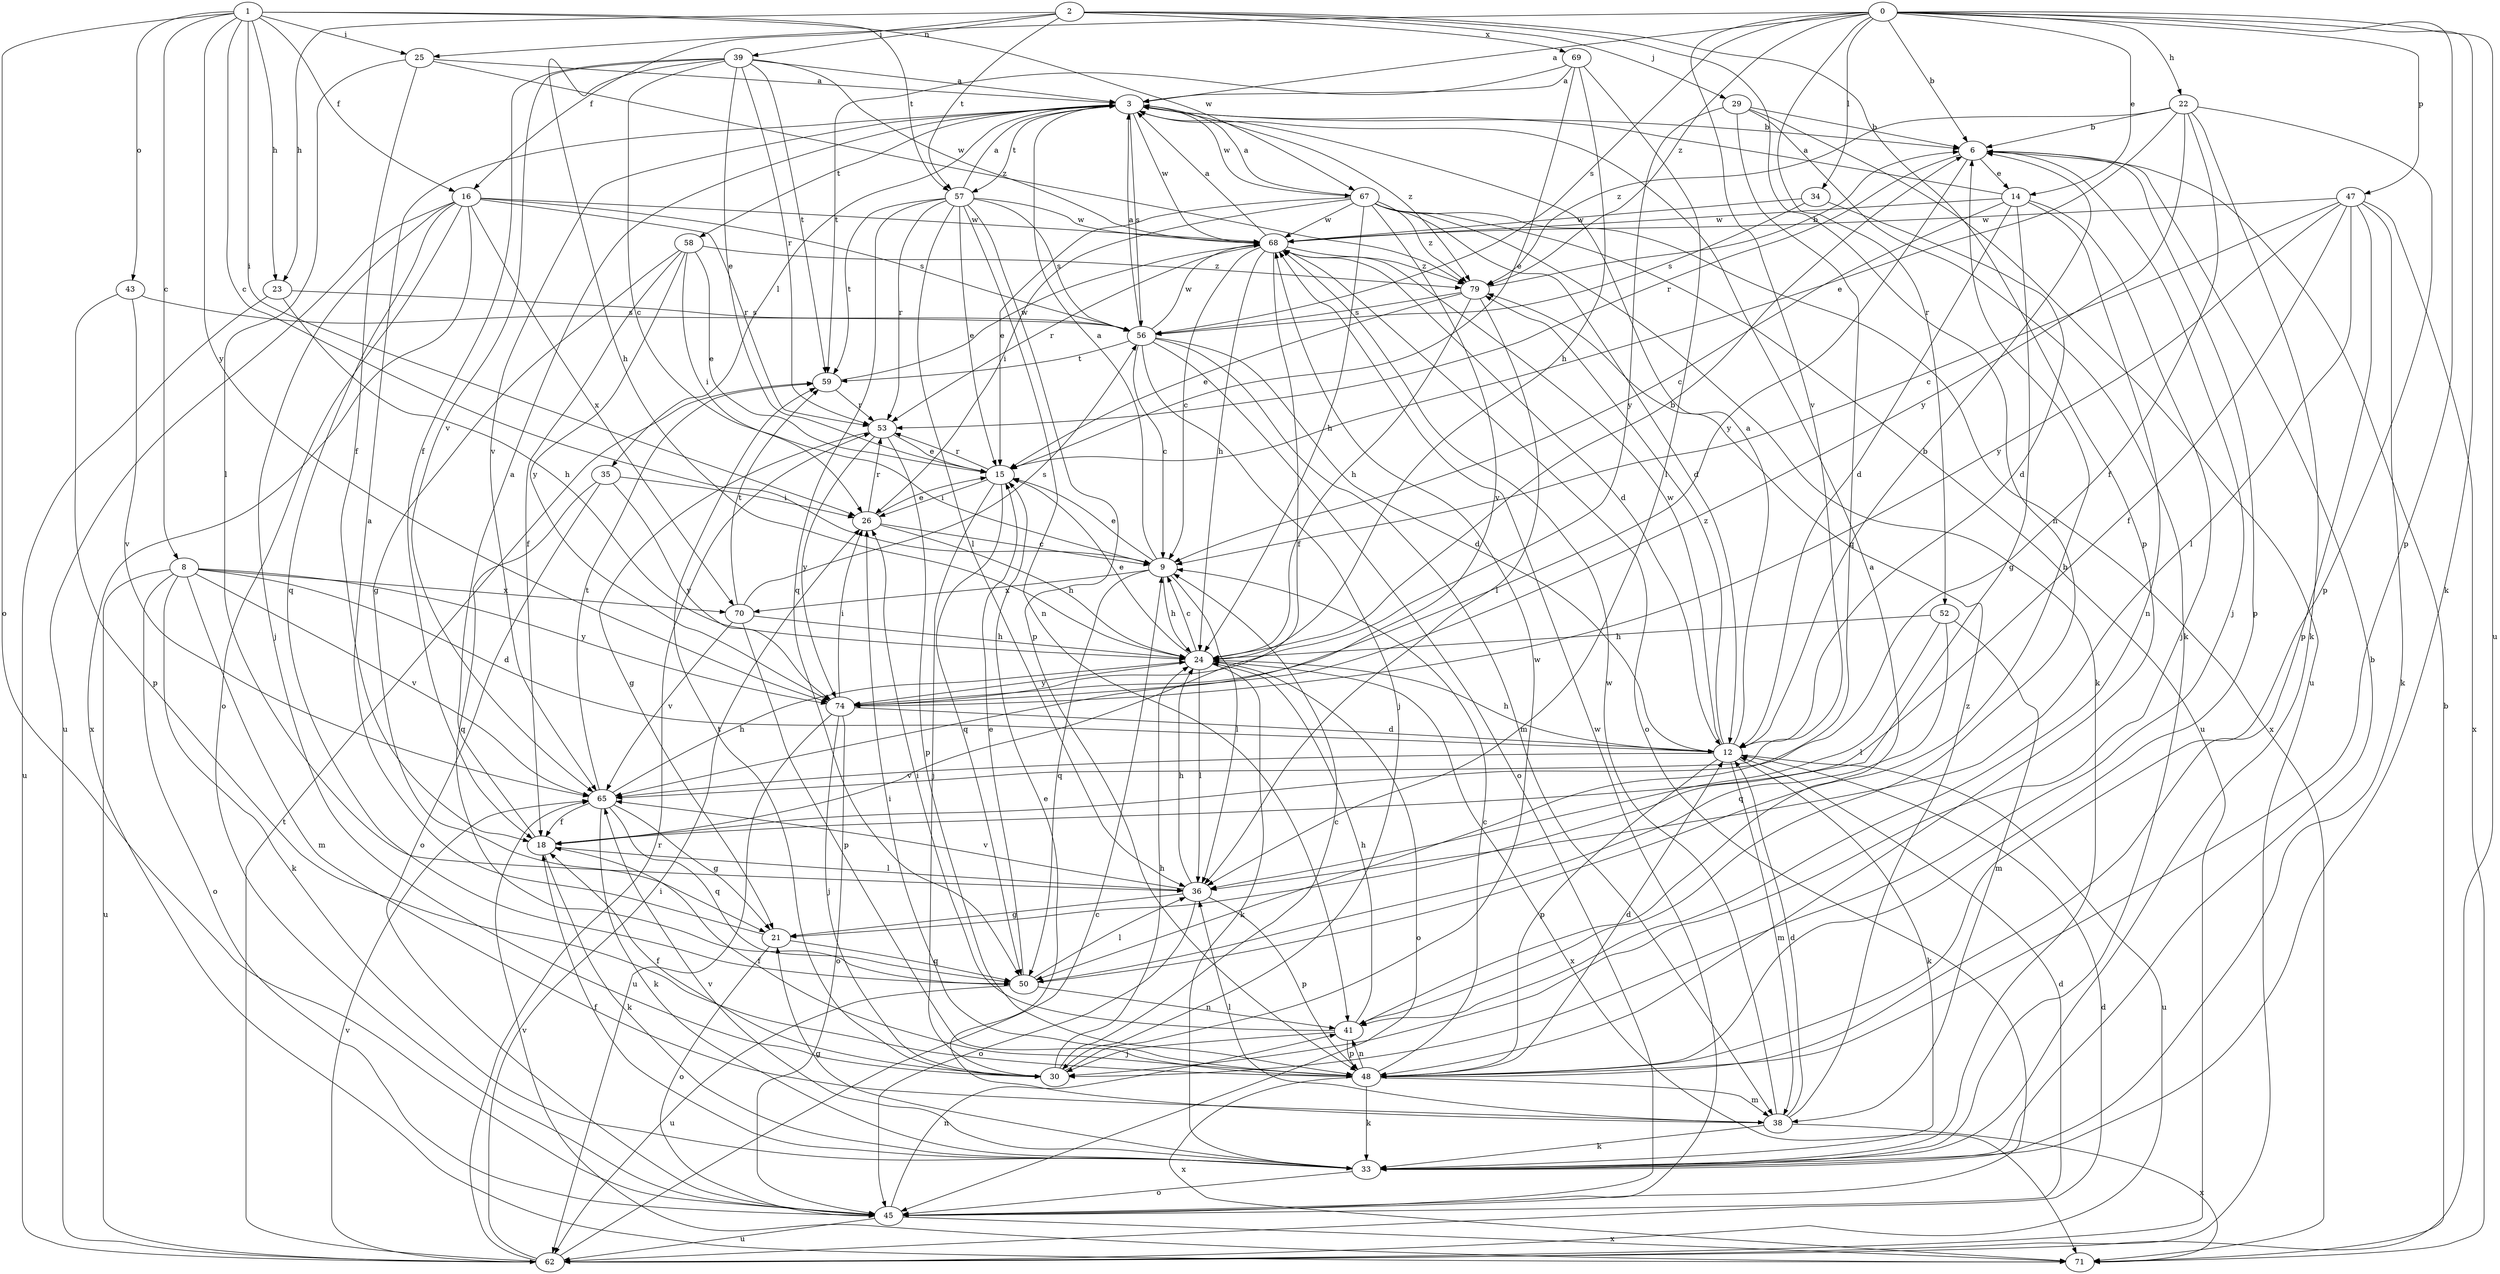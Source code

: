 strict digraph  {
0;
1;
2;
3;
6;
8;
9;
12;
14;
15;
16;
18;
21;
22;
23;
24;
25;
26;
29;
30;
33;
34;
35;
36;
38;
39;
41;
43;
45;
47;
48;
50;
52;
53;
56;
57;
58;
59;
62;
65;
67;
68;
69;
70;
71;
74;
79;
0 -> 3  [label=a];
0 -> 6  [label=b];
0 -> 14  [label=e];
0 -> 22  [label=h];
0 -> 25  [label=i];
0 -> 33  [label=k];
0 -> 34  [label=l];
0 -> 47  [label=p];
0 -> 48  [label=p];
0 -> 52  [label=r];
0 -> 56  [label=s];
0 -> 62  [label=u];
0 -> 65  [label=v];
0 -> 79  [label=z];
1 -> 8  [label=c];
1 -> 9  [label=c];
1 -> 16  [label=f];
1 -> 23  [label=h];
1 -> 25  [label=i];
1 -> 26  [label=i];
1 -> 43  [label=o];
1 -> 45  [label=o];
1 -> 57  [label=t];
1 -> 67  [label=w];
1 -> 74  [label=y];
2 -> 16  [label=f];
2 -> 23  [label=h];
2 -> 29  [label=j];
2 -> 39  [label=n];
2 -> 41  [label=n];
2 -> 48  [label=p];
2 -> 57  [label=t];
2 -> 69  [label=x];
3 -> 6  [label=b];
3 -> 35  [label=l];
3 -> 56  [label=s];
3 -> 57  [label=t];
3 -> 58  [label=t];
3 -> 65  [label=v];
3 -> 67  [label=w];
3 -> 68  [label=w];
3 -> 79  [label=z];
6 -> 14  [label=e];
6 -> 30  [label=j];
6 -> 48  [label=p];
6 -> 53  [label=r];
6 -> 74  [label=y];
8 -> 12  [label=d];
8 -> 33  [label=k];
8 -> 38  [label=m];
8 -> 45  [label=o];
8 -> 62  [label=u];
8 -> 65  [label=v];
8 -> 70  [label=x];
8 -> 74  [label=y];
9 -> 3  [label=a];
9 -> 15  [label=e];
9 -> 24  [label=h];
9 -> 36  [label=l];
9 -> 50  [label=q];
9 -> 70  [label=x];
12 -> 3  [label=a];
12 -> 6  [label=b];
12 -> 24  [label=h];
12 -> 33  [label=k];
12 -> 38  [label=m];
12 -> 48  [label=p];
12 -> 62  [label=u];
12 -> 65  [label=v];
12 -> 68  [label=w];
12 -> 79  [label=z];
14 -> 3  [label=a];
14 -> 9  [label=c];
14 -> 12  [label=d];
14 -> 21  [label=g];
14 -> 30  [label=j];
14 -> 41  [label=n];
14 -> 68  [label=w];
15 -> 26  [label=i];
15 -> 30  [label=j];
15 -> 50  [label=q];
15 -> 53  [label=r];
16 -> 30  [label=j];
16 -> 45  [label=o];
16 -> 50  [label=q];
16 -> 53  [label=r];
16 -> 56  [label=s];
16 -> 62  [label=u];
16 -> 68  [label=w];
16 -> 70  [label=x];
16 -> 71  [label=x];
18 -> 3  [label=a];
18 -> 33  [label=k];
18 -> 36  [label=l];
21 -> 3  [label=a];
21 -> 45  [label=o];
21 -> 50  [label=q];
22 -> 6  [label=b];
22 -> 15  [label=e];
22 -> 18  [label=f];
22 -> 33  [label=k];
22 -> 48  [label=p];
22 -> 74  [label=y];
22 -> 79  [label=z];
23 -> 24  [label=h];
23 -> 56  [label=s];
23 -> 62  [label=u];
24 -> 6  [label=b];
24 -> 9  [label=c];
24 -> 15  [label=e];
24 -> 33  [label=k];
24 -> 36  [label=l];
24 -> 45  [label=o];
24 -> 71  [label=x];
24 -> 74  [label=y];
25 -> 3  [label=a];
25 -> 18  [label=f];
25 -> 36  [label=l];
25 -> 79  [label=z];
26 -> 9  [label=c];
26 -> 15  [label=e];
26 -> 24  [label=h];
26 -> 53  [label=r];
29 -> 6  [label=b];
29 -> 33  [label=k];
29 -> 50  [label=q];
29 -> 62  [label=u];
29 -> 74  [label=y];
30 -> 9  [label=c];
30 -> 18  [label=f];
30 -> 24  [label=h];
30 -> 59  [label=t];
30 -> 68  [label=w];
33 -> 6  [label=b];
33 -> 18  [label=f];
33 -> 21  [label=g];
33 -> 45  [label=o];
33 -> 65  [label=v];
34 -> 12  [label=d];
34 -> 56  [label=s];
34 -> 68  [label=w];
35 -> 26  [label=i];
35 -> 45  [label=o];
35 -> 50  [label=q];
35 -> 74  [label=y];
36 -> 21  [label=g];
36 -> 24  [label=h];
36 -> 45  [label=o];
36 -> 48  [label=p];
36 -> 65  [label=v];
38 -> 12  [label=d];
38 -> 15  [label=e];
38 -> 33  [label=k];
38 -> 36  [label=l];
38 -> 68  [label=w];
38 -> 71  [label=x];
38 -> 79  [label=z];
39 -> 3  [label=a];
39 -> 9  [label=c];
39 -> 15  [label=e];
39 -> 18  [label=f];
39 -> 24  [label=h];
39 -> 53  [label=r];
39 -> 59  [label=t];
39 -> 65  [label=v];
39 -> 68  [label=w];
41 -> 3  [label=a];
41 -> 24  [label=h];
41 -> 26  [label=i];
41 -> 30  [label=j];
41 -> 48  [label=p];
43 -> 48  [label=p];
43 -> 56  [label=s];
43 -> 65  [label=v];
45 -> 12  [label=d];
45 -> 41  [label=n];
45 -> 62  [label=u];
45 -> 68  [label=w];
45 -> 71  [label=x];
47 -> 9  [label=c];
47 -> 18  [label=f];
47 -> 33  [label=k];
47 -> 36  [label=l];
47 -> 48  [label=p];
47 -> 68  [label=w];
47 -> 71  [label=x];
47 -> 74  [label=y];
48 -> 9  [label=c];
48 -> 12  [label=d];
48 -> 18  [label=f];
48 -> 26  [label=i];
48 -> 33  [label=k];
48 -> 38  [label=m];
48 -> 41  [label=n];
48 -> 71  [label=x];
50 -> 6  [label=b];
50 -> 15  [label=e];
50 -> 36  [label=l];
50 -> 41  [label=n];
50 -> 62  [label=u];
52 -> 24  [label=h];
52 -> 36  [label=l];
52 -> 38  [label=m];
52 -> 50  [label=q];
53 -> 15  [label=e];
53 -> 21  [label=g];
53 -> 48  [label=p];
53 -> 74  [label=y];
56 -> 3  [label=a];
56 -> 9  [label=c];
56 -> 12  [label=d];
56 -> 30  [label=j];
56 -> 38  [label=m];
56 -> 45  [label=o];
56 -> 59  [label=t];
56 -> 68  [label=w];
57 -> 3  [label=a];
57 -> 15  [label=e];
57 -> 36  [label=l];
57 -> 41  [label=n];
57 -> 48  [label=p];
57 -> 50  [label=q];
57 -> 53  [label=r];
57 -> 56  [label=s];
57 -> 59  [label=t];
57 -> 68  [label=w];
58 -> 15  [label=e];
58 -> 18  [label=f];
58 -> 21  [label=g];
58 -> 26  [label=i];
58 -> 74  [label=y];
58 -> 79  [label=z];
59 -> 53  [label=r];
59 -> 68  [label=w];
62 -> 9  [label=c];
62 -> 12  [label=d];
62 -> 26  [label=i];
62 -> 53  [label=r];
62 -> 59  [label=t];
62 -> 65  [label=v];
65 -> 18  [label=f];
65 -> 21  [label=g];
65 -> 24  [label=h];
65 -> 33  [label=k];
65 -> 50  [label=q];
65 -> 59  [label=t];
67 -> 3  [label=a];
67 -> 12  [label=d];
67 -> 15  [label=e];
67 -> 24  [label=h];
67 -> 26  [label=i];
67 -> 33  [label=k];
67 -> 62  [label=u];
67 -> 65  [label=v];
67 -> 68  [label=w];
67 -> 71  [label=x];
67 -> 79  [label=z];
68 -> 3  [label=a];
68 -> 9  [label=c];
68 -> 12  [label=d];
68 -> 18  [label=f];
68 -> 24  [label=h];
68 -> 45  [label=o];
68 -> 53  [label=r];
68 -> 79  [label=z];
69 -> 3  [label=a];
69 -> 15  [label=e];
69 -> 24  [label=h];
69 -> 36  [label=l];
69 -> 59  [label=t];
70 -> 24  [label=h];
70 -> 48  [label=p];
70 -> 56  [label=s];
70 -> 59  [label=t];
70 -> 65  [label=v];
71 -> 6  [label=b];
71 -> 65  [label=v];
74 -> 12  [label=d];
74 -> 26  [label=i];
74 -> 30  [label=j];
74 -> 45  [label=o];
74 -> 62  [label=u];
79 -> 6  [label=b];
79 -> 15  [label=e];
79 -> 24  [label=h];
79 -> 36  [label=l];
79 -> 56  [label=s];
}
